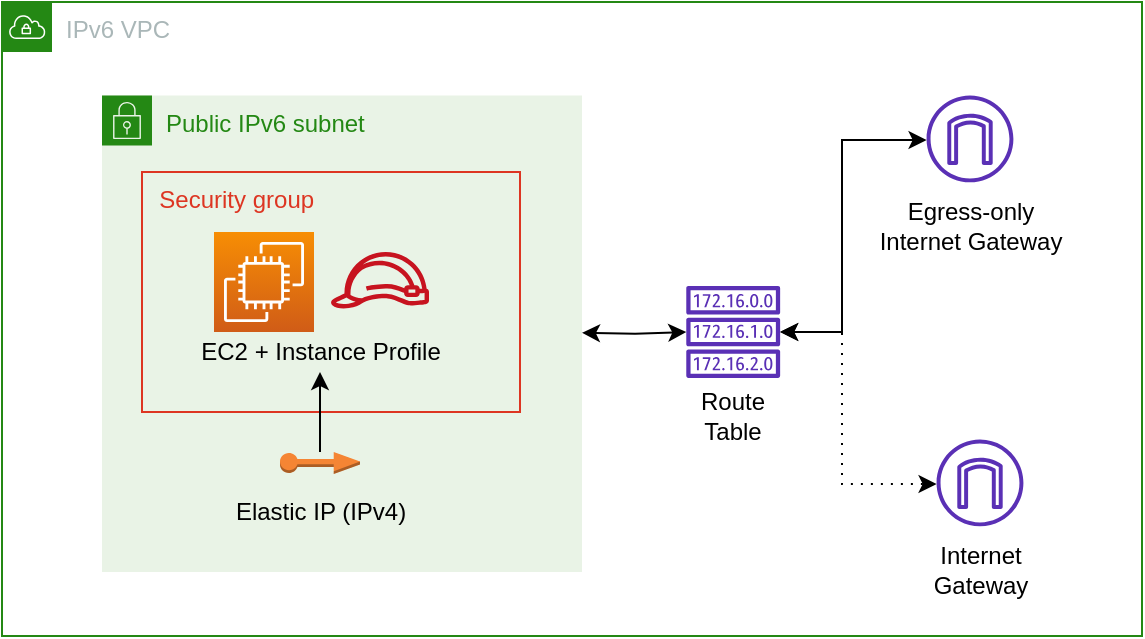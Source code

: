 <mxfile version="14.1.8" type="device"><diagram id="VrJSyCtyyk0UYBWMlAai" name="Page-1"><mxGraphModel dx="1086" dy="806" grid="1" gridSize="10" guides="1" tooltips="1" connect="1" arrows="1" fold="1" page="1" pageScale="1" pageWidth="850" pageHeight="1100" background="none" math="0" shadow="0"><root><mxCell id="0"/><mxCell id="1" parent="0"/><mxCell id="lls4c6PotRuVWO8DvVIY-1" value="IPv6 VPC" style="points=[[0,0],[0.25,0],[0.5,0],[0.75,0],[1,0],[1,0.25],[1,0.5],[1,0.75],[1,1],[0.75,1],[0.5,1],[0.25,1],[0,1],[0,0.75],[0,0.5],[0,0.25]];outlineConnect=0;gradientColor=none;html=1;whiteSpace=wrap;fontSize=12;fontStyle=0;shape=mxgraph.aws4.group;grIcon=mxgraph.aws4.group_vpc;strokeColor=#248814;fillColor=none;verticalAlign=top;align=left;spacingLeft=30;fontColor=#AAB7B8;dashed=0;" parent="1" vertex="1"><mxGeometry x="140" y="373" width="570" height="317" as="geometry"/></mxCell><mxCell id="lls4c6PotRuVWO8DvVIY-3" value="Public IPv6 subnet&amp;nbsp;" style="points=[[0,0],[0.25,0],[0.5,0],[0.75,0],[1,0],[1,0.25],[1,0.5],[1,0.75],[1,1],[0.75,1],[0.5,1],[0.25,1],[0,1],[0,0.75],[0,0.5],[0,0.25]];outlineConnect=0;gradientColor=none;html=1;whiteSpace=wrap;fontSize=12;fontStyle=0;shape=mxgraph.aws4.group;grIcon=mxgraph.aws4.group_security_group;grStroke=0;strokeColor=#248814;fillColor=#E9F3E6;verticalAlign=top;align=left;spacingLeft=30;fontColor=#248814;dashed=0;" parent="1" vertex="1"><mxGeometry x="190" y="419.75" width="240" height="238.25" as="geometry"/></mxCell><mxCell id="IHRR78HXV8qzn52dFFDT-10" value="" style="group" parent="1" vertex="1" connectable="0"><mxGeometry x="480" y="515" width="50" height="79.5" as="geometry"/></mxCell><mxCell id="lls4c6PotRuVWO8DvVIY-5" value="" style="outlineConnect=0;fontColor=#232F3E;gradientColor=none;fillColor=#5A30B5;strokeColor=none;dashed=0;verticalLabelPosition=bottom;verticalAlign=top;align=center;html=1;fontSize=12;fontStyle=0;aspect=fixed;pointerEvents=1;shape=mxgraph.aws4.route_table;" parent="IHRR78HXV8qzn52dFFDT-10" vertex="1"><mxGeometry x="2" width="47.21" height="46" as="geometry"/></mxCell><mxCell id="lls4c6PotRuVWO8DvVIY-9" value="Route &lt;br&gt;Table" style="text;html=1;resizable=0;autosize=1;align=center;verticalAlign=middle;points=[];fillColor=none;strokeColor=none;rounded=0;" parent="IHRR78HXV8qzn52dFFDT-10" vertex="1"><mxGeometry y="49.5" width="50" height="30" as="geometry"/></mxCell><mxCell id="QmcBi15f0fD_R7Xc_kFB-14" style="edgeStyle=orthogonalEdgeStyle;rounded=0;orthogonalLoop=1;jettySize=auto;html=1;exitX=1;exitY=0.75;exitDx=0;exitDy=0;startArrow=classic;startFill=1;" parent="1" target="lls4c6PotRuVWO8DvVIY-5" edge="1"><mxGeometry x="140" y="313" as="geometry"><mxPoint x="430" y="538.438" as="sourcePoint"/></mxGeometry></mxCell><mxCell id="IHRR78HXV8qzn52dFFDT-24" value="" style="group" parent="1" vertex="1" connectable="0"><mxGeometry x="599" y="591.75" width="60" height="80.001" as="geometry"/></mxCell><mxCell id="lls4c6PotRuVWO8DvVIY-6" value="" style="outlineConnect=0;fontColor=#232F3E;fillColor=#5A30B5;strokeColor=none;dashed=0;verticalLabelPosition=bottom;verticalAlign=top;align=center;html=1;fontSize=12;fontStyle=0;aspect=fixed;pointerEvents=1;shape=mxgraph.aws4.internet_gateway;sketch=0;" parent="IHRR78HXV8qzn52dFFDT-24" vertex="1"><mxGeometry x="8.286" width="43.421" height="43.421" as="geometry"/></mxCell><mxCell id="lls4c6PotRuVWO8DvVIY-11" value="Internet&lt;br&gt;Gateway" style="text;html=1;resizable=0;autosize=1;align=center;verticalAlign=middle;points=[];fillColor=none;strokeColor=none;rounded=0;" parent="IHRR78HXV8qzn52dFFDT-24" vertex="1"><mxGeometry y="50.001" width="60" height="30" as="geometry"/></mxCell><mxCell id="QmcBi15f0fD_R7Xc_kFB-13" value="" style="group" parent="1" vertex="1" connectable="0"><mxGeometry x="210.0" y="458" width="189" height="180" as="geometry"/></mxCell><mxCell id="IHRR78HXV8qzn52dFFDT-9" value="  Security group" style="fillColor=none;strokeColor=#DD3522;verticalAlign=top;fontStyle=0;fontColor=#DD3522;align=left;" parent="QmcBi15f0fD_R7Xc_kFB-13" vertex="1"><mxGeometry width="189" height="120" as="geometry"/></mxCell><mxCell id="QmcBi15f0fD_R7Xc_kFB-5" value="" style="group" parent="QmcBi15f0fD_R7Xc_kFB-13" vertex="1" connectable="0"><mxGeometry x="39.0" y="140" width="100" height="40" as="geometry"/></mxCell><mxCell id="QmcBi15f0fD_R7Xc_kFB-10" value="" style="group" parent="QmcBi15f0fD_R7Xc_kFB-5" vertex="1" connectable="0"><mxGeometry width="100" height="40" as="geometry"/></mxCell><mxCell id="IHRR78HXV8qzn52dFFDT-17" value="" style="outlineConnect=0;dashed=0;verticalLabelPosition=bottom;verticalAlign=top;align=center;html=1;shape=mxgraph.aws3.elastic_ip;fillColor=#F58534;gradientColor=none;" parent="QmcBi15f0fD_R7Xc_kFB-10" vertex="1"><mxGeometry x="30" width="40" height="10.98" as="geometry"/></mxCell><mxCell id="IHRR78HXV8qzn52dFFDT-22" value="Elastic IP (IPv4)" style="text;html=1;resizable=0;autosize=1;align=center;verticalAlign=middle;points=[];fillColor=none;strokeColor=none;rounded=0;" parent="QmcBi15f0fD_R7Xc_kFB-10" vertex="1"><mxGeometry y="20" width="100" height="20" as="geometry"/></mxCell><mxCell id="QmcBi15f0fD_R7Xc_kFB-11" style="edgeStyle=orthogonalEdgeStyle;rounded=0;orthogonalLoop=1;jettySize=auto;html=1;" parent="QmcBi15f0fD_R7Xc_kFB-13" source="IHRR78HXV8qzn52dFFDT-17" target="QmcBi15f0fD_R7Xc_kFB-9" edge="1"><mxGeometry relative="1" as="geometry"/></mxCell><mxCell id="QmcBi15f0fD_R7Xc_kFB-12" value="" style="group" parent="QmcBi15f0fD_R7Xc_kFB-13" vertex="1" connectable="0"><mxGeometry x="19" y="30" width="140" height="70" as="geometry"/></mxCell><mxCell id="QmcBi15f0fD_R7Xc_kFB-7" value="" style="outlineConnect=0;fontColor=#232F3E;gradientColor=none;fillColor=#C7131F;strokeColor=none;dashed=0;verticalLabelPosition=bottom;verticalAlign=top;align=center;html=1;fontSize=12;fontStyle=0;aspect=fixed;pointerEvents=1;shape=mxgraph.aws4.role;" parent="QmcBi15f0fD_R7Xc_kFB-12" vertex="1"><mxGeometry x="75.0" y="10.0" width="50" height="28.21" as="geometry"/></mxCell><mxCell id="QmcBi15f0fD_R7Xc_kFB-8" value="" style="outlineConnect=0;fontColor=#232F3E;gradientColor=#F78E04;gradientDirection=north;fillColor=#D05C17;strokeColor=#ffffff;dashed=0;verticalLabelPosition=bottom;verticalAlign=top;align=center;html=1;fontSize=12;fontStyle=0;aspect=fixed;shape=mxgraph.aws4.resourceIcon;resIcon=mxgraph.aws4.ec2;" parent="QmcBi15f0fD_R7Xc_kFB-12" vertex="1"><mxGeometry x="17.0" width="50" height="50" as="geometry"/></mxCell><mxCell id="QmcBi15f0fD_R7Xc_kFB-9" value="&lt;div&gt;&lt;span&gt;EC2 + Instance Profile&lt;/span&gt;&lt;/div&gt;" style="text;html=1;resizable=0;autosize=1;align=center;verticalAlign=middle;points=[];fillColor=none;strokeColor=none;rounded=0;" parent="QmcBi15f0fD_R7Xc_kFB-12" vertex="1"><mxGeometry y="50" width="140" height="20" as="geometry"/></mxCell><mxCell id="QmcBi15f0fD_R7Xc_kFB-16" value="" style="group" parent="1" vertex="1" connectable="0"><mxGeometry x="594" y="419.75" width="85" height="80.001" as="geometry"/></mxCell><mxCell id="QmcBi15f0fD_R7Xc_kFB-17" value="" style="outlineConnect=0;fontColor=#232F3E;fillColor=#5A30B5;strokeColor=none;dashed=0;verticalLabelPosition=bottom;verticalAlign=top;align=center;html=1;fontSize=12;fontStyle=0;aspect=fixed;pointerEvents=1;shape=mxgraph.aws4.internet_gateway;sketch=0;" parent="QmcBi15f0fD_R7Xc_kFB-16" vertex="1"><mxGeometry x="8.286" width="43.421" height="43.421" as="geometry"/></mxCell><mxCell id="QmcBi15f0fD_R7Xc_kFB-18" value="Egress-only&lt;br&gt;Internet Gateway" style="text;html=1;resizable=0;autosize=1;align=center;verticalAlign=middle;points=[];fillColor=none;strokeColor=none;rounded=0;" parent="QmcBi15f0fD_R7Xc_kFB-16" vertex="1"><mxGeometry x="-25" y="50.001" width="110" height="30" as="geometry"/></mxCell><mxCell id="QmcBi15f0fD_R7Xc_kFB-24" style="edgeStyle=orthogonalEdgeStyle;rounded=0;orthogonalLoop=1;jettySize=auto;html=1;startArrow=classic;startFill=1;" parent="1" source="lls4c6PotRuVWO8DvVIY-5" target="QmcBi15f0fD_R7Xc_kFB-17" edge="1"><mxGeometry relative="1" as="geometry"><Array as="points"><mxPoint x="560" y="538"/><mxPoint x="560" y="442"/></Array></mxGeometry></mxCell><mxCell id="QmcBi15f0fD_R7Xc_kFB-30" style="edgeStyle=orthogonalEdgeStyle;rounded=0;orthogonalLoop=1;jettySize=auto;html=1;startArrow=classic;startFill=1;dashed=1;dashPattern=1 4;" parent="1" source="lls4c6PotRuVWO8DvVIY-5" target="lls4c6PotRuVWO8DvVIY-6" edge="1"><mxGeometry relative="1" as="geometry"><Array as="points"><mxPoint x="560" y="538"/><mxPoint x="560" y="614"/></Array></mxGeometry></mxCell></root></mxGraphModel></diagram></mxfile>